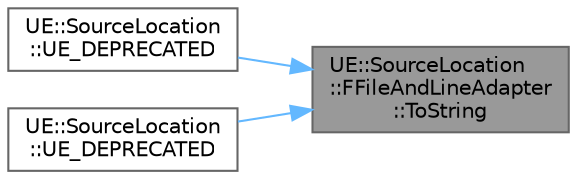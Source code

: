 digraph "UE::SourceLocation::FFileAndLineAdapter::ToString"
{
 // INTERACTIVE_SVG=YES
 // LATEX_PDF_SIZE
  bgcolor="transparent";
  edge [fontname=Helvetica,fontsize=10,labelfontname=Helvetica,labelfontsize=10];
  node [fontname=Helvetica,fontsize=10,shape=box,height=0.2,width=0.4];
  rankdir="RL";
  Node1 [id="Node000001",label="UE::SourceLocation\l::FFileAndLineAdapter\l::ToString",height=0.2,width=0.4,color="gray40", fillcolor="grey60", style="filled", fontcolor="black",tooltip="Converts the source location to a readable format with file and line information."];
  Node1 -> Node2 [id="edge1_Node000001_Node000002",dir="back",color="steelblue1",style="solid",tooltip=" "];
  Node2 [id="Node000002",label="UE::SourceLocation\l::UE_DEPRECATED",height=0.2,width=0.4,color="grey40", fillcolor="white", style="filled",URL="$d6/def/namespaceUE_1_1SourceLocation.html#aea1bb3c5cc8f0eaeebb8fb5181dca467",tooltip="Returns an owning string with source filename and line."];
  Node1 -> Node3 [id="edge2_Node000001_Node000003",dir="back",color="steelblue1",style="solid",tooltip=" "];
  Node3 [id="Node000003",label="UE::SourceLocation\l::UE_DEPRECATED",height=0.2,width=0.4,color="grey40", fillcolor="white", style="filled",URL="$d6/def/namespaceUE_1_1SourceLocation.html#a9b60672909ac12c94de6e750e251e0d7",tooltip="Returns an owning string with full source location information (file name, line, column,..."];
}
